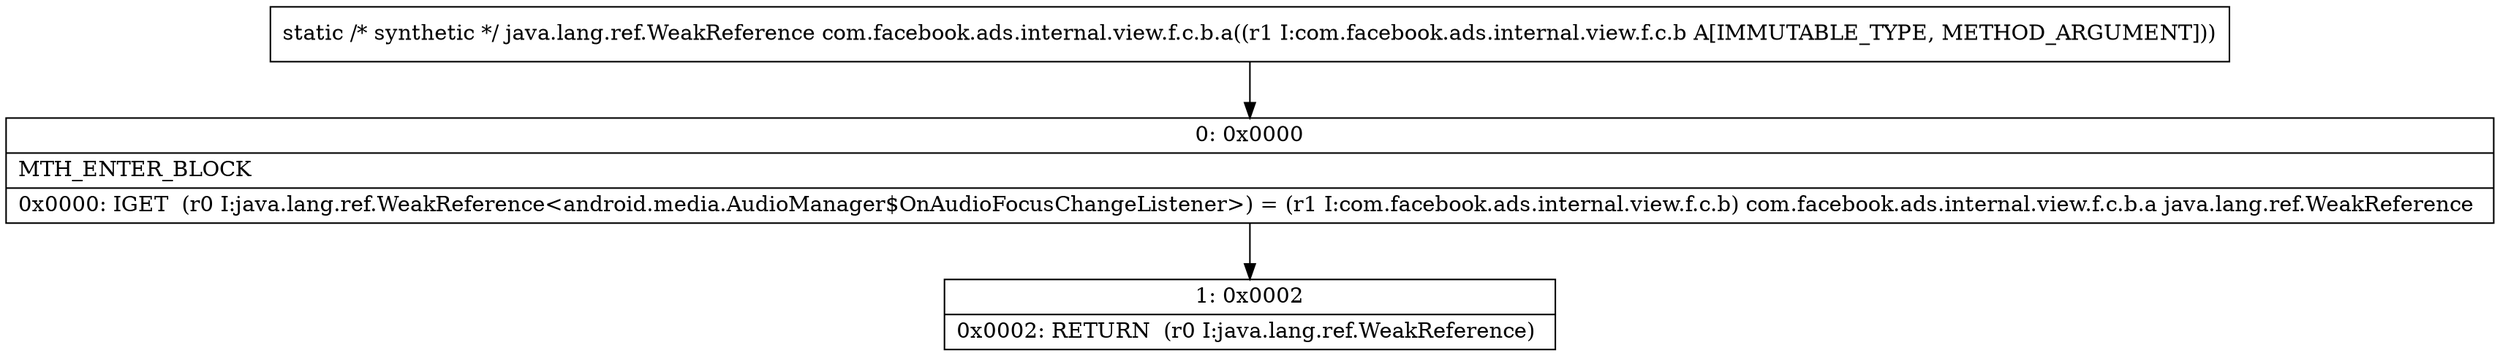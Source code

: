 digraph "CFG forcom.facebook.ads.internal.view.f.c.b.a(Lcom\/facebook\/ads\/internal\/view\/f\/c\/b;)Ljava\/lang\/ref\/WeakReference;" {
Node_0 [shape=record,label="{0\:\ 0x0000|MTH_ENTER_BLOCK\l|0x0000: IGET  (r0 I:java.lang.ref.WeakReference\<android.media.AudioManager$OnAudioFocusChangeListener\>) = (r1 I:com.facebook.ads.internal.view.f.c.b) com.facebook.ads.internal.view.f.c.b.a java.lang.ref.WeakReference \l}"];
Node_1 [shape=record,label="{1\:\ 0x0002|0x0002: RETURN  (r0 I:java.lang.ref.WeakReference) \l}"];
MethodNode[shape=record,label="{static \/* synthetic *\/ java.lang.ref.WeakReference com.facebook.ads.internal.view.f.c.b.a((r1 I:com.facebook.ads.internal.view.f.c.b A[IMMUTABLE_TYPE, METHOD_ARGUMENT])) }"];
MethodNode -> Node_0;
Node_0 -> Node_1;
}

